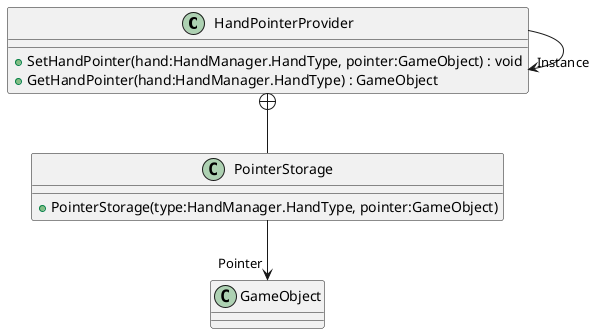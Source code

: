 @startuml
class HandPointerProvider {
    + SetHandPointer(hand:HandManager.HandType, pointer:GameObject) : void
    + GetHandPointer(hand:HandManager.HandType) : GameObject
}
class PointerStorage {
    + PointerStorage(type:HandManager.HandType, pointer:GameObject)
}
HandPointerProvider --> "Instance" HandPointerProvider
HandPointerProvider +-- PointerStorage
PointerStorage --> "Pointer" GameObject
@enduml

